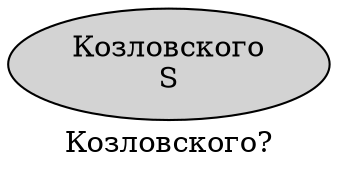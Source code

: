 digraph SENTENCE_3434 {
	graph [label="Козловского?"]
	node [style=filled]
		0 [label="Козловского
S" color="" fillcolor=lightgray penwidth=1 shape=ellipse]
}